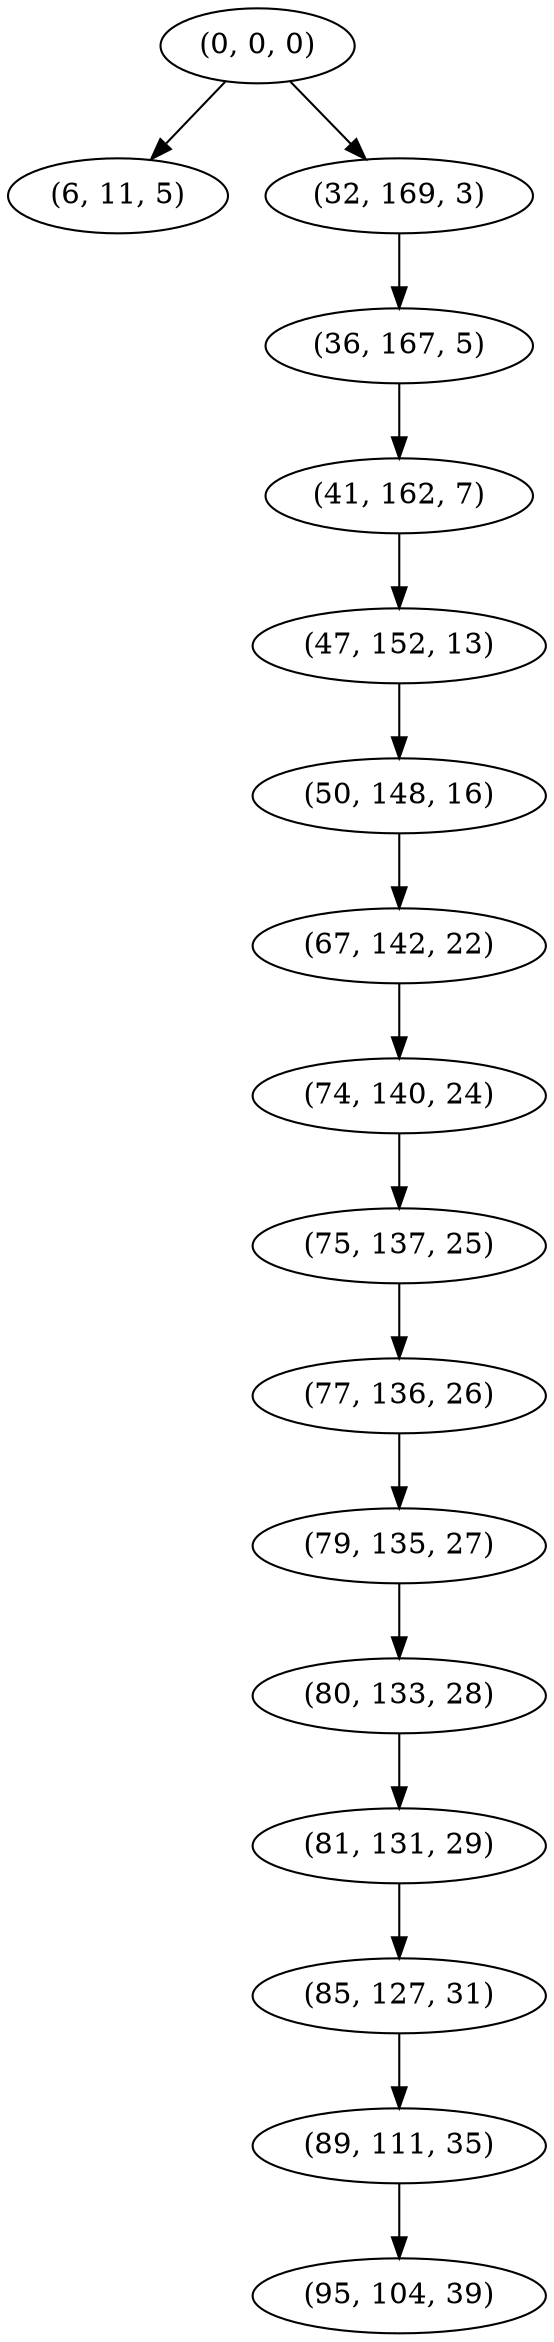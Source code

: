 digraph tree {
    "(0, 0, 0)";
    "(6, 11, 5)";
    "(32, 169, 3)";
    "(36, 167, 5)";
    "(41, 162, 7)";
    "(47, 152, 13)";
    "(50, 148, 16)";
    "(67, 142, 22)";
    "(74, 140, 24)";
    "(75, 137, 25)";
    "(77, 136, 26)";
    "(79, 135, 27)";
    "(80, 133, 28)";
    "(81, 131, 29)";
    "(85, 127, 31)";
    "(89, 111, 35)";
    "(95, 104, 39)";
    "(0, 0, 0)" -> "(6, 11, 5)";
    "(0, 0, 0)" -> "(32, 169, 3)";
    "(32, 169, 3)" -> "(36, 167, 5)";
    "(36, 167, 5)" -> "(41, 162, 7)";
    "(41, 162, 7)" -> "(47, 152, 13)";
    "(47, 152, 13)" -> "(50, 148, 16)";
    "(50, 148, 16)" -> "(67, 142, 22)";
    "(67, 142, 22)" -> "(74, 140, 24)";
    "(74, 140, 24)" -> "(75, 137, 25)";
    "(75, 137, 25)" -> "(77, 136, 26)";
    "(77, 136, 26)" -> "(79, 135, 27)";
    "(79, 135, 27)" -> "(80, 133, 28)";
    "(80, 133, 28)" -> "(81, 131, 29)";
    "(81, 131, 29)" -> "(85, 127, 31)";
    "(85, 127, 31)" -> "(89, 111, 35)";
    "(89, 111, 35)" -> "(95, 104, 39)";
}

